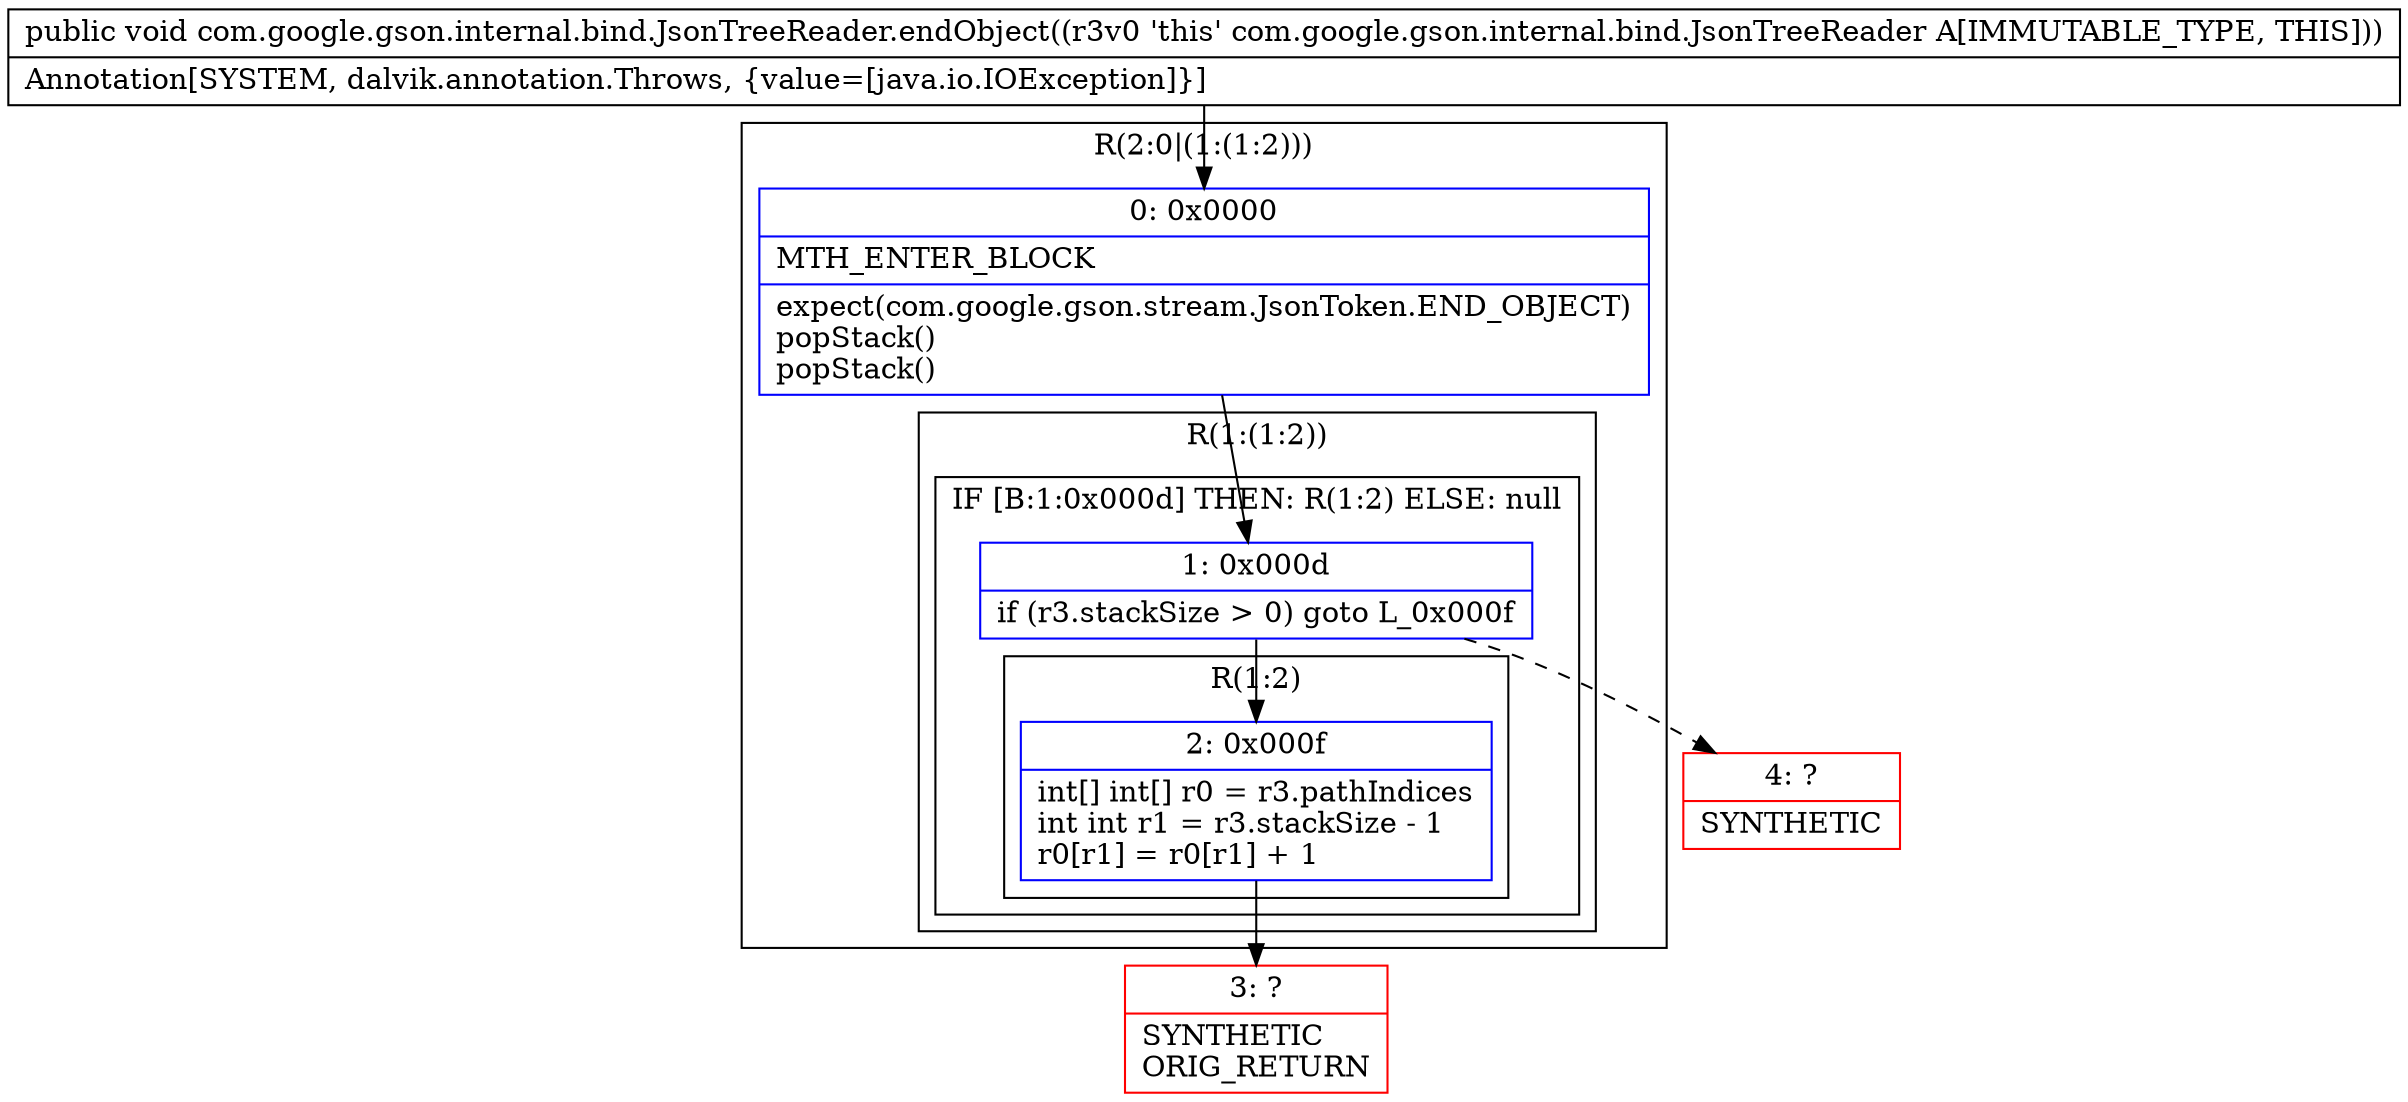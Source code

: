 digraph "CFG forcom.google.gson.internal.bind.JsonTreeReader.endObject()V" {
subgraph cluster_Region_1489566941 {
label = "R(2:0|(1:(1:2)))";
node [shape=record,color=blue];
Node_0 [shape=record,label="{0\:\ 0x0000|MTH_ENTER_BLOCK\l|expect(com.google.gson.stream.JsonToken.END_OBJECT)\lpopStack()\lpopStack()\l}"];
subgraph cluster_Region_373909613 {
label = "R(1:(1:2))";
node [shape=record,color=blue];
subgraph cluster_IfRegion_971887256 {
label = "IF [B:1:0x000d] THEN: R(1:2) ELSE: null";
node [shape=record,color=blue];
Node_1 [shape=record,label="{1\:\ 0x000d|if (r3.stackSize \> 0) goto L_0x000f\l}"];
subgraph cluster_Region_1298343792 {
label = "R(1:2)";
node [shape=record,color=blue];
Node_2 [shape=record,label="{2\:\ 0x000f|int[] int[] r0 = r3.pathIndices\lint int r1 = r3.stackSize \- 1\lr0[r1] = r0[r1] + 1\l}"];
}
}
}
}
Node_3 [shape=record,color=red,label="{3\:\ ?|SYNTHETIC\lORIG_RETURN\l}"];
Node_4 [shape=record,color=red,label="{4\:\ ?|SYNTHETIC\l}"];
MethodNode[shape=record,label="{public void com.google.gson.internal.bind.JsonTreeReader.endObject((r3v0 'this' com.google.gson.internal.bind.JsonTreeReader A[IMMUTABLE_TYPE, THIS]))  | Annotation[SYSTEM, dalvik.annotation.Throws, \{value=[java.io.IOException]\}]\l}"];
MethodNode -> Node_0;
Node_0 -> Node_1;
Node_1 -> Node_2;
Node_1 -> Node_4[style=dashed];
Node_2 -> Node_3;
}

